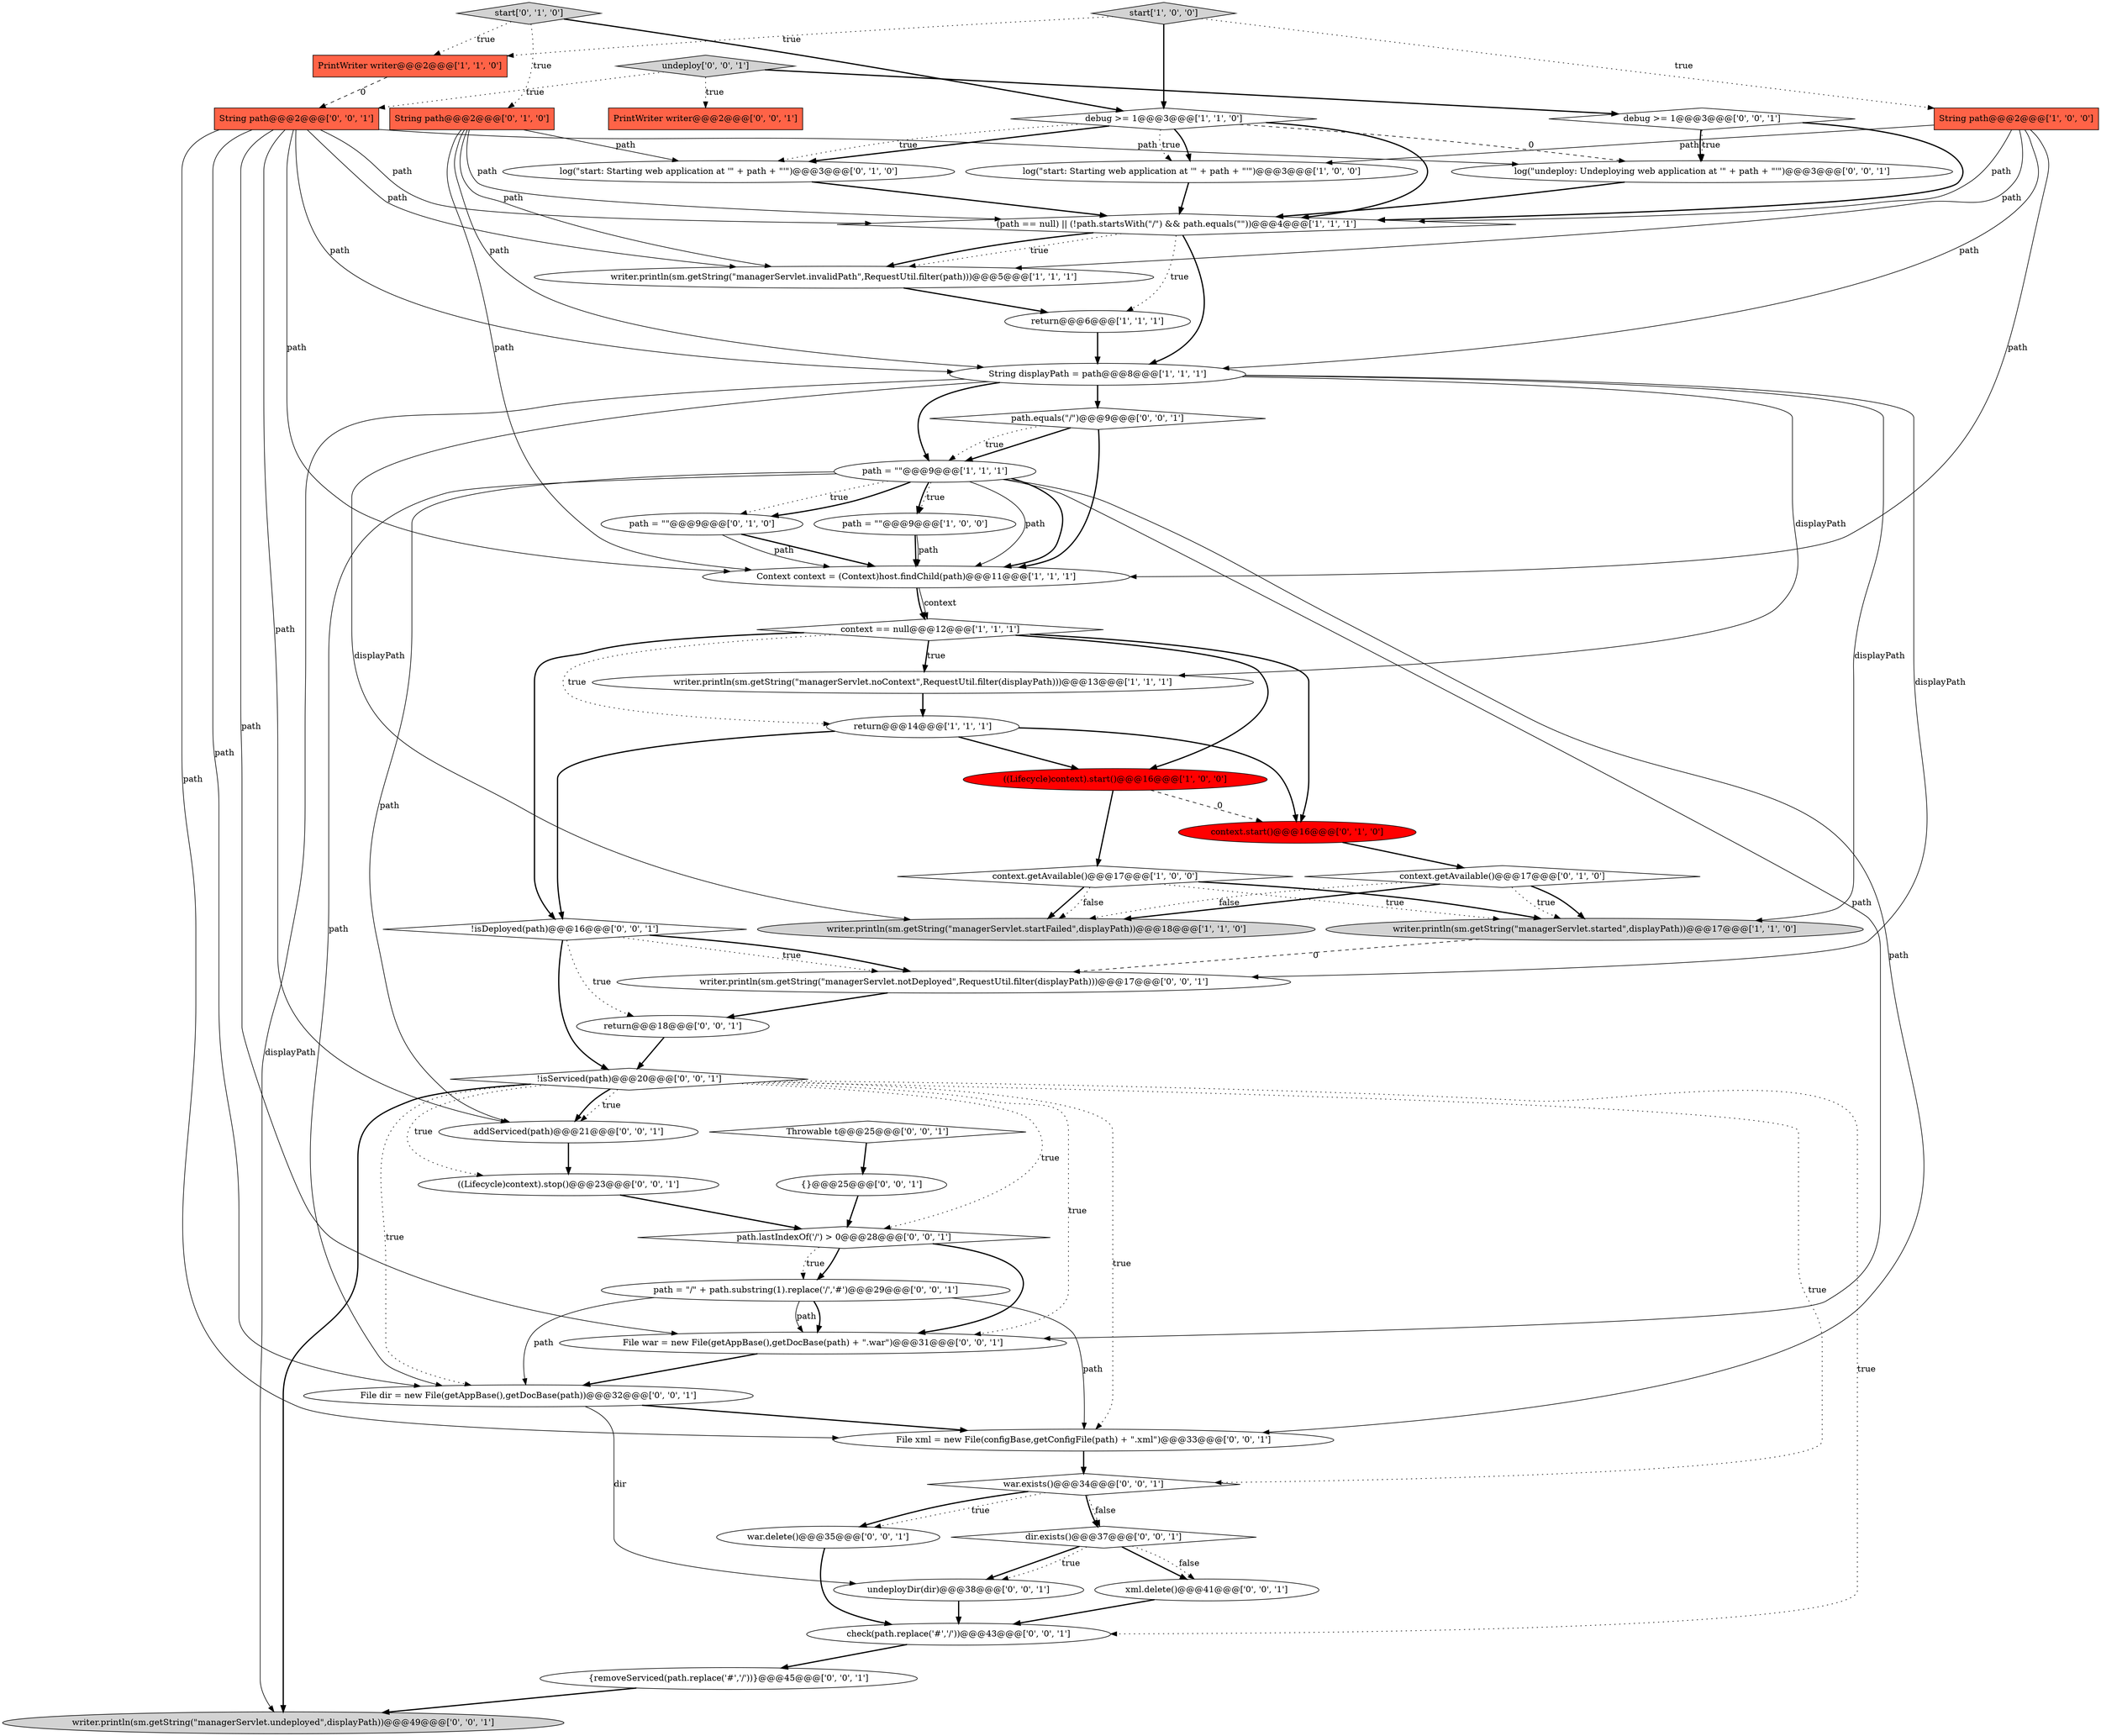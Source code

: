 digraph {
22 [style = filled, label = "context.getAvailable()@@@17@@@['0', '1', '0']", fillcolor = white, shape = diamond image = "AAA0AAABBB2BBB"];
45 [style = filled, label = "!isServiced(path)@@@20@@@['0', '0', '1']", fillcolor = white, shape = diamond image = "AAA0AAABBB3BBB"];
2 [style = filled, label = "return@@@6@@@['1', '1', '1']", fillcolor = white, shape = ellipse image = "AAA0AAABBB1BBB"];
47 [style = filled, label = "war.delete()@@@35@@@['0', '0', '1']", fillcolor = white, shape = ellipse image = "AAA0AAABBB3BBB"];
0 [style = filled, label = "(path == null) || (!path.startsWith(\"/\") && path.equals(\"\"))@@@4@@@['1', '1', '1']", fillcolor = white, shape = diamond image = "AAA0AAABBB1BBB"];
29 [style = filled, label = "addServiced(path)@@@21@@@['0', '0', '1']", fillcolor = white, shape = ellipse image = "AAA0AAABBB3BBB"];
4 [style = filled, label = "writer.println(sm.getString(\"managerServlet.noContext\",RequestUtil.filter(displayPath)))@@@13@@@['1', '1', '1']", fillcolor = white, shape = ellipse image = "AAA0AAABBB1BBB"];
9 [style = filled, label = "log(\"start: Starting web application at '\" + path + \"'\")@@@3@@@['1', '0', '0']", fillcolor = white, shape = ellipse image = "AAA0AAABBB1BBB"];
48 [style = filled, label = "writer.println(sm.getString(\"managerServlet.undeployed\",displayPath))@@@49@@@['0', '0', '1']", fillcolor = lightgray, shape = ellipse image = "AAA0AAABBB3BBB"];
26 [style = filled, label = "Throwable t@@@25@@@['0', '0', '1']", fillcolor = white, shape = diamond image = "AAA0AAABBB3BBB"];
13 [style = filled, label = "PrintWriter writer@@@2@@@['1', '1', '0']", fillcolor = tomato, shape = box image = "AAA0AAABBB1BBB"];
10 [style = filled, label = "context.getAvailable()@@@17@@@['1', '0', '0']", fillcolor = white, shape = diamond image = "AAA0AAABBB1BBB"];
27 [style = filled, label = "File war = new File(getAppBase(),getDocBase(path) + \".war\")@@@31@@@['0', '0', '1']", fillcolor = white, shape = ellipse image = "AAA0AAABBB3BBB"];
16 [style = filled, label = "((Lifecycle)context).start()@@@16@@@['1', '0', '0']", fillcolor = red, shape = ellipse image = "AAA1AAABBB1BBB"];
33 [style = filled, label = "undeploy['0', '0', '1']", fillcolor = lightgray, shape = diamond image = "AAA0AAABBB3BBB"];
12 [style = filled, label = "context == null@@@12@@@['1', '1', '1']", fillcolor = white, shape = diamond image = "AAA0AAABBB1BBB"];
20 [style = filled, label = "log(\"start: Starting web application at '\" + path + \"'\")@@@3@@@['0', '1', '0']", fillcolor = white, shape = ellipse image = "AAA0AAABBB2BBB"];
36 [style = filled, label = "path.equals(\"/\")@@@9@@@['0', '0', '1']", fillcolor = white, shape = diamond image = "AAA0AAABBB3BBB"];
37 [style = filled, label = "File dir = new File(getAppBase(),getDocBase(path))@@@32@@@['0', '0', '1']", fillcolor = white, shape = ellipse image = "AAA0AAABBB3BBB"];
44 [style = filled, label = "!isDeployed(path)@@@16@@@['0', '0', '1']", fillcolor = white, shape = diamond image = "AAA0AAABBB3BBB"];
38 [style = filled, label = "dir.exists()@@@37@@@['0', '0', '1']", fillcolor = white, shape = diamond image = "AAA0AAABBB3BBB"];
14 [style = filled, label = "debug >= 1@@@3@@@['1', '1', '0']", fillcolor = white, shape = diamond image = "AAA0AAABBB1BBB"];
5 [style = filled, label = "writer.println(sm.getString(\"managerServlet.startFailed\",displayPath))@@@18@@@['1', '1', '0']", fillcolor = lightgray, shape = ellipse image = "AAA0AAABBB1BBB"];
3 [style = filled, label = "String path@@@2@@@['1', '0', '0']", fillcolor = tomato, shape = box image = "AAA0AAABBB1BBB"];
6 [style = filled, label = "writer.println(sm.getString(\"managerServlet.invalidPath\",RequestUtil.filter(path)))@@@5@@@['1', '1', '1']", fillcolor = white, shape = ellipse image = "AAA0AAABBB1BBB"];
31 [style = filled, label = "PrintWriter writer@@@2@@@['0', '0', '1']", fillcolor = tomato, shape = box image = "AAA0AAABBB3BBB"];
32 [style = filled, label = "debug >= 1@@@3@@@['0', '0', '1']", fillcolor = white, shape = diamond image = "AAA0AAABBB3BBB"];
11 [style = filled, label = "path = \"\"@@@9@@@['1', '0', '0']", fillcolor = white, shape = ellipse image = "AAA0AAABBB1BBB"];
42 [style = filled, label = "path.lastIndexOf('/') > 0@@@28@@@['0', '0', '1']", fillcolor = white, shape = diamond image = "AAA0AAABBB3BBB"];
46 [style = filled, label = "{removeServiced(path.replace('#','/'))}@@@45@@@['0', '0', '1']", fillcolor = white, shape = ellipse image = "AAA0AAABBB3BBB"];
21 [style = filled, label = "path = \"\"@@@9@@@['0', '1', '0']", fillcolor = white, shape = ellipse image = "AAA0AAABBB2BBB"];
40 [style = filled, label = "path = \"/\" + path.substring(1).replace('/','#')@@@29@@@['0', '0', '1']", fillcolor = white, shape = ellipse image = "AAA0AAABBB3BBB"];
15 [style = filled, label = "start['1', '0', '0']", fillcolor = lightgray, shape = diamond image = "AAA0AAABBB1BBB"];
18 [style = filled, label = "path = \"\"@@@9@@@['1', '1', '1']", fillcolor = white, shape = ellipse image = "AAA0AAABBB1BBB"];
17 [style = filled, label = "writer.println(sm.getString(\"managerServlet.started\",displayPath))@@@17@@@['1', '1', '0']", fillcolor = lightgray, shape = ellipse image = "AAA0AAABBB1BBB"];
25 [style = filled, label = "war.exists()@@@34@@@['0', '0', '1']", fillcolor = white, shape = diamond image = "AAA0AAABBB3BBB"];
24 [style = filled, label = "context.start()@@@16@@@['0', '1', '0']", fillcolor = red, shape = ellipse image = "AAA1AAABBB2BBB"];
28 [style = filled, label = "return@@@18@@@['0', '0', '1']", fillcolor = white, shape = ellipse image = "AAA0AAABBB3BBB"];
35 [style = filled, label = "{}@@@25@@@['0', '0', '1']", fillcolor = white, shape = ellipse image = "AAA0AAABBB3BBB"];
34 [style = filled, label = "writer.println(sm.getString(\"managerServlet.notDeployed\",RequestUtil.filter(displayPath)))@@@17@@@['0', '0', '1']", fillcolor = white, shape = ellipse image = "AAA0AAABBB3BBB"];
19 [style = filled, label = "String path@@@2@@@['0', '1', '0']", fillcolor = tomato, shape = box image = "AAA0AAABBB2BBB"];
51 [style = filled, label = "undeployDir(dir)@@@38@@@['0', '0', '1']", fillcolor = white, shape = ellipse image = "AAA0AAABBB3BBB"];
1 [style = filled, label = "Context context = (Context)host.findChild(path)@@@11@@@['1', '1', '1']", fillcolor = white, shape = ellipse image = "AAA0AAABBB1BBB"];
23 [style = filled, label = "start['0', '1', '0']", fillcolor = lightgray, shape = diamond image = "AAA0AAABBB2BBB"];
50 [style = filled, label = "check(path.replace('#','/'))@@@43@@@['0', '0', '1']", fillcolor = white, shape = ellipse image = "AAA0AAABBB3BBB"];
39 [style = filled, label = "xml.delete()@@@41@@@['0', '0', '1']", fillcolor = white, shape = ellipse image = "AAA0AAABBB3BBB"];
49 [style = filled, label = "log(\"undeploy: Undeploying web application at '\" + path + \"'\")@@@3@@@['0', '0', '1']", fillcolor = white, shape = ellipse image = "AAA0AAABBB3BBB"];
7 [style = filled, label = "String displayPath = path@@@8@@@['1', '1', '1']", fillcolor = white, shape = ellipse image = "AAA0AAABBB1BBB"];
41 [style = filled, label = "File xml = new File(configBase,getConfigFile(path) + \".xml\")@@@33@@@['0', '0', '1']", fillcolor = white, shape = ellipse image = "AAA0AAABBB3BBB"];
8 [style = filled, label = "return@@@14@@@['1', '1', '1']", fillcolor = white, shape = ellipse image = "AAA0AAABBB1BBB"];
43 [style = filled, label = "String path@@@2@@@['0', '0', '1']", fillcolor = tomato, shape = box image = "AAA0AAABBB3BBB"];
30 [style = filled, label = "((Lifecycle)context).stop()@@@23@@@['0', '0', '1']", fillcolor = white, shape = ellipse image = "AAA0AAABBB3BBB"];
45->27 [style = dotted, label="true"];
8->16 [style = bold, label=""];
12->44 [style = bold, label=""];
29->30 [style = bold, label=""];
12->8 [style = dotted, label="true"];
7->5 [style = solid, label="displayPath"];
38->51 [style = bold, label=""];
32->0 [style = bold, label=""];
20->0 [style = bold, label=""];
43->27 [style = solid, label="path"];
10->17 [style = bold, label=""];
49->0 [style = bold, label=""];
18->37 [style = solid, label="path"];
0->6 [style = dotted, label="true"];
8->44 [style = bold, label=""];
45->48 [style = bold, label=""];
38->39 [style = bold, label=""];
46->48 [style = bold, label=""];
43->37 [style = solid, label="path"];
19->7 [style = solid, label="path"];
51->50 [style = bold, label=""];
44->34 [style = dotted, label="true"];
43->7 [style = solid, label="path"];
38->39 [style = dotted, label="false"];
21->1 [style = bold, label=""];
36->18 [style = bold, label=""];
26->35 [style = bold, label=""];
1->12 [style = bold, label=""];
25->47 [style = dotted, label="true"];
45->42 [style = dotted, label="true"];
4->8 [style = bold, label=""];
14->9 [style = bold, label=""];
18->41 [style = solid, label="path"];
3->9 [style = solid, label="path"];
3->1 [style = solid, label="path"];
14->20 [style = bold, label=""];
28->45 [style = bold, label=""];
39->50 [style = bold, label=""];
37->51 [style = solid, label="dir"];
25->47 [style = bold, label=""];
43->49 [style = solid, label="path"];
32->49 [style = dotted, label="true"];
32->49 [style = bold, label=""];
30->42 [style = bold, label=""];
18->11 [style = bold, label=""];
19->1 [style = solid, label="path"];
23->19 [style = dotted, label="true"];
44->28 [style = dotted, label="true"];
22->5 [style = bold, label=""];
45->29 [style = bold, label=""];
18->29 [style = solid, label="path"];
45->50 [style = dotted, label="true"];
42->40 [style = bold, label=""];
15->13 [style = dotted, label="true"];
0->7 [style = bold, label=""];
6->2 [style = bold, label=""];
23->14 [style = bold, label=""];
15->3 [style = dotted, label="true"];
18->11 [style = dotted, label="true"];
18->1 [style = bold, label=""];
3->0 [style = solid, label="path"];
44->34 [style = bold, label=""];
43->6 [style = solid, label="path"];
22->17 [style = bold, label=""];
12->4 [style = dotted, label="true"];
44->45 [style = bold, label=""];
3->6 [style = solid, label="path"];
19->20 [style = solid, label="path"];
25->38 [style = bold, label=""];
33->31 [style = dotted, label="true"];
21->1 [style = solid, label="path"];
8->24 [style = bold, label=""];
13->43 [style = dashed, label="0"];
15->14 [style = bold, label=""];
45->29 [style = dotted, label="true"];
35->42 [style = bold, label=""];
7->34 [style = solid, label="displayPath"];
37->41 [style = bold, label=""];
7->48 [style = solid, label="displayPath"];
18->21 [style = dotted, label="true"];
12->24 [style = bold, label=""];
42->40 [style = dotted, label="true"];
45->41 [style = dotted, label="true"];
19->0 [style = solid, label="path"];
47->50 [style = bold, label=""];
10->17 [style = dotted, label="true"];
34->28 [style = bold, label=""];
27->37 [style = bold, label=""];
22->5 [style = dotted, label="false"];
10->5 [style = bold, label=""];
19->6 [style = solid, label="path"];
40->27 [style = bold, label=""];
23->13 [style = dotted, label="true"];
3->7 [style = solid, label="path"];
7->18 [style = bold, label=""];
42->27 [style = bold, label=""];
33->32 [style = bold, label=""];
43->29 [style = solid, label="path"];
18->21 [style = bold, label=""];
36->18 [style = dotted, label="true"];
40->37 [style = solid, label="path"];
7->36 [style = bold, label=""];
40->41 [style = solid, label="path"];
43->41 [style = solid, label="path"];
9->0 [style = bold, label=""];
17->34 [style = dashed, label="0"];
0->6 [style = bold, label=""];
11->1 [style = bold, label=""];
16->10 [style = bold, label=""];
33->43 [style = dotted, label="true"];
50->46 [style = bold, label=""];
16->24 [style = dashed, label="0"];
45->37 [style = dotted, label="true"];
12->16 [style = bold, label=""];
24->22 [style = bold, label=""];
10->5 [style = dotted, label="false"];
36->1 [style = bold, label=""];
7->4 [style = solid, label="displayPath"];
18->27 [style = solid, label="path"];
14->20 [style = dotted, label="true"];
40->27 [style = solid, label="path"];
7->17 [style = solid, label="displayPath"];
18->1 [style = solid, label="path"];
1->12 [style = solid, label="context"];
14->0 [style = bold, label=""];
12->4 [style = bold, label=""];
43->1 [style = solid, label="path"];
45->25 [style = dotted, label="true"];
25->38 [style = dotted, label="false"];
45->30 [style = dotted, label="true"];
22->17 [style = dotted, label="true"];
11->1 [style = solid, label="path"];
14->9 [style = dotted, label="true"];
41->25 [style = bold, label=""];
0->2 [style = dotted, label="true"];
2->7 [style = bold, label=""];
14->49 [style = dashed, label="0"];
38->51 [style = dotted, label="true"];
43->0 [style = solid, label="path"];
}
